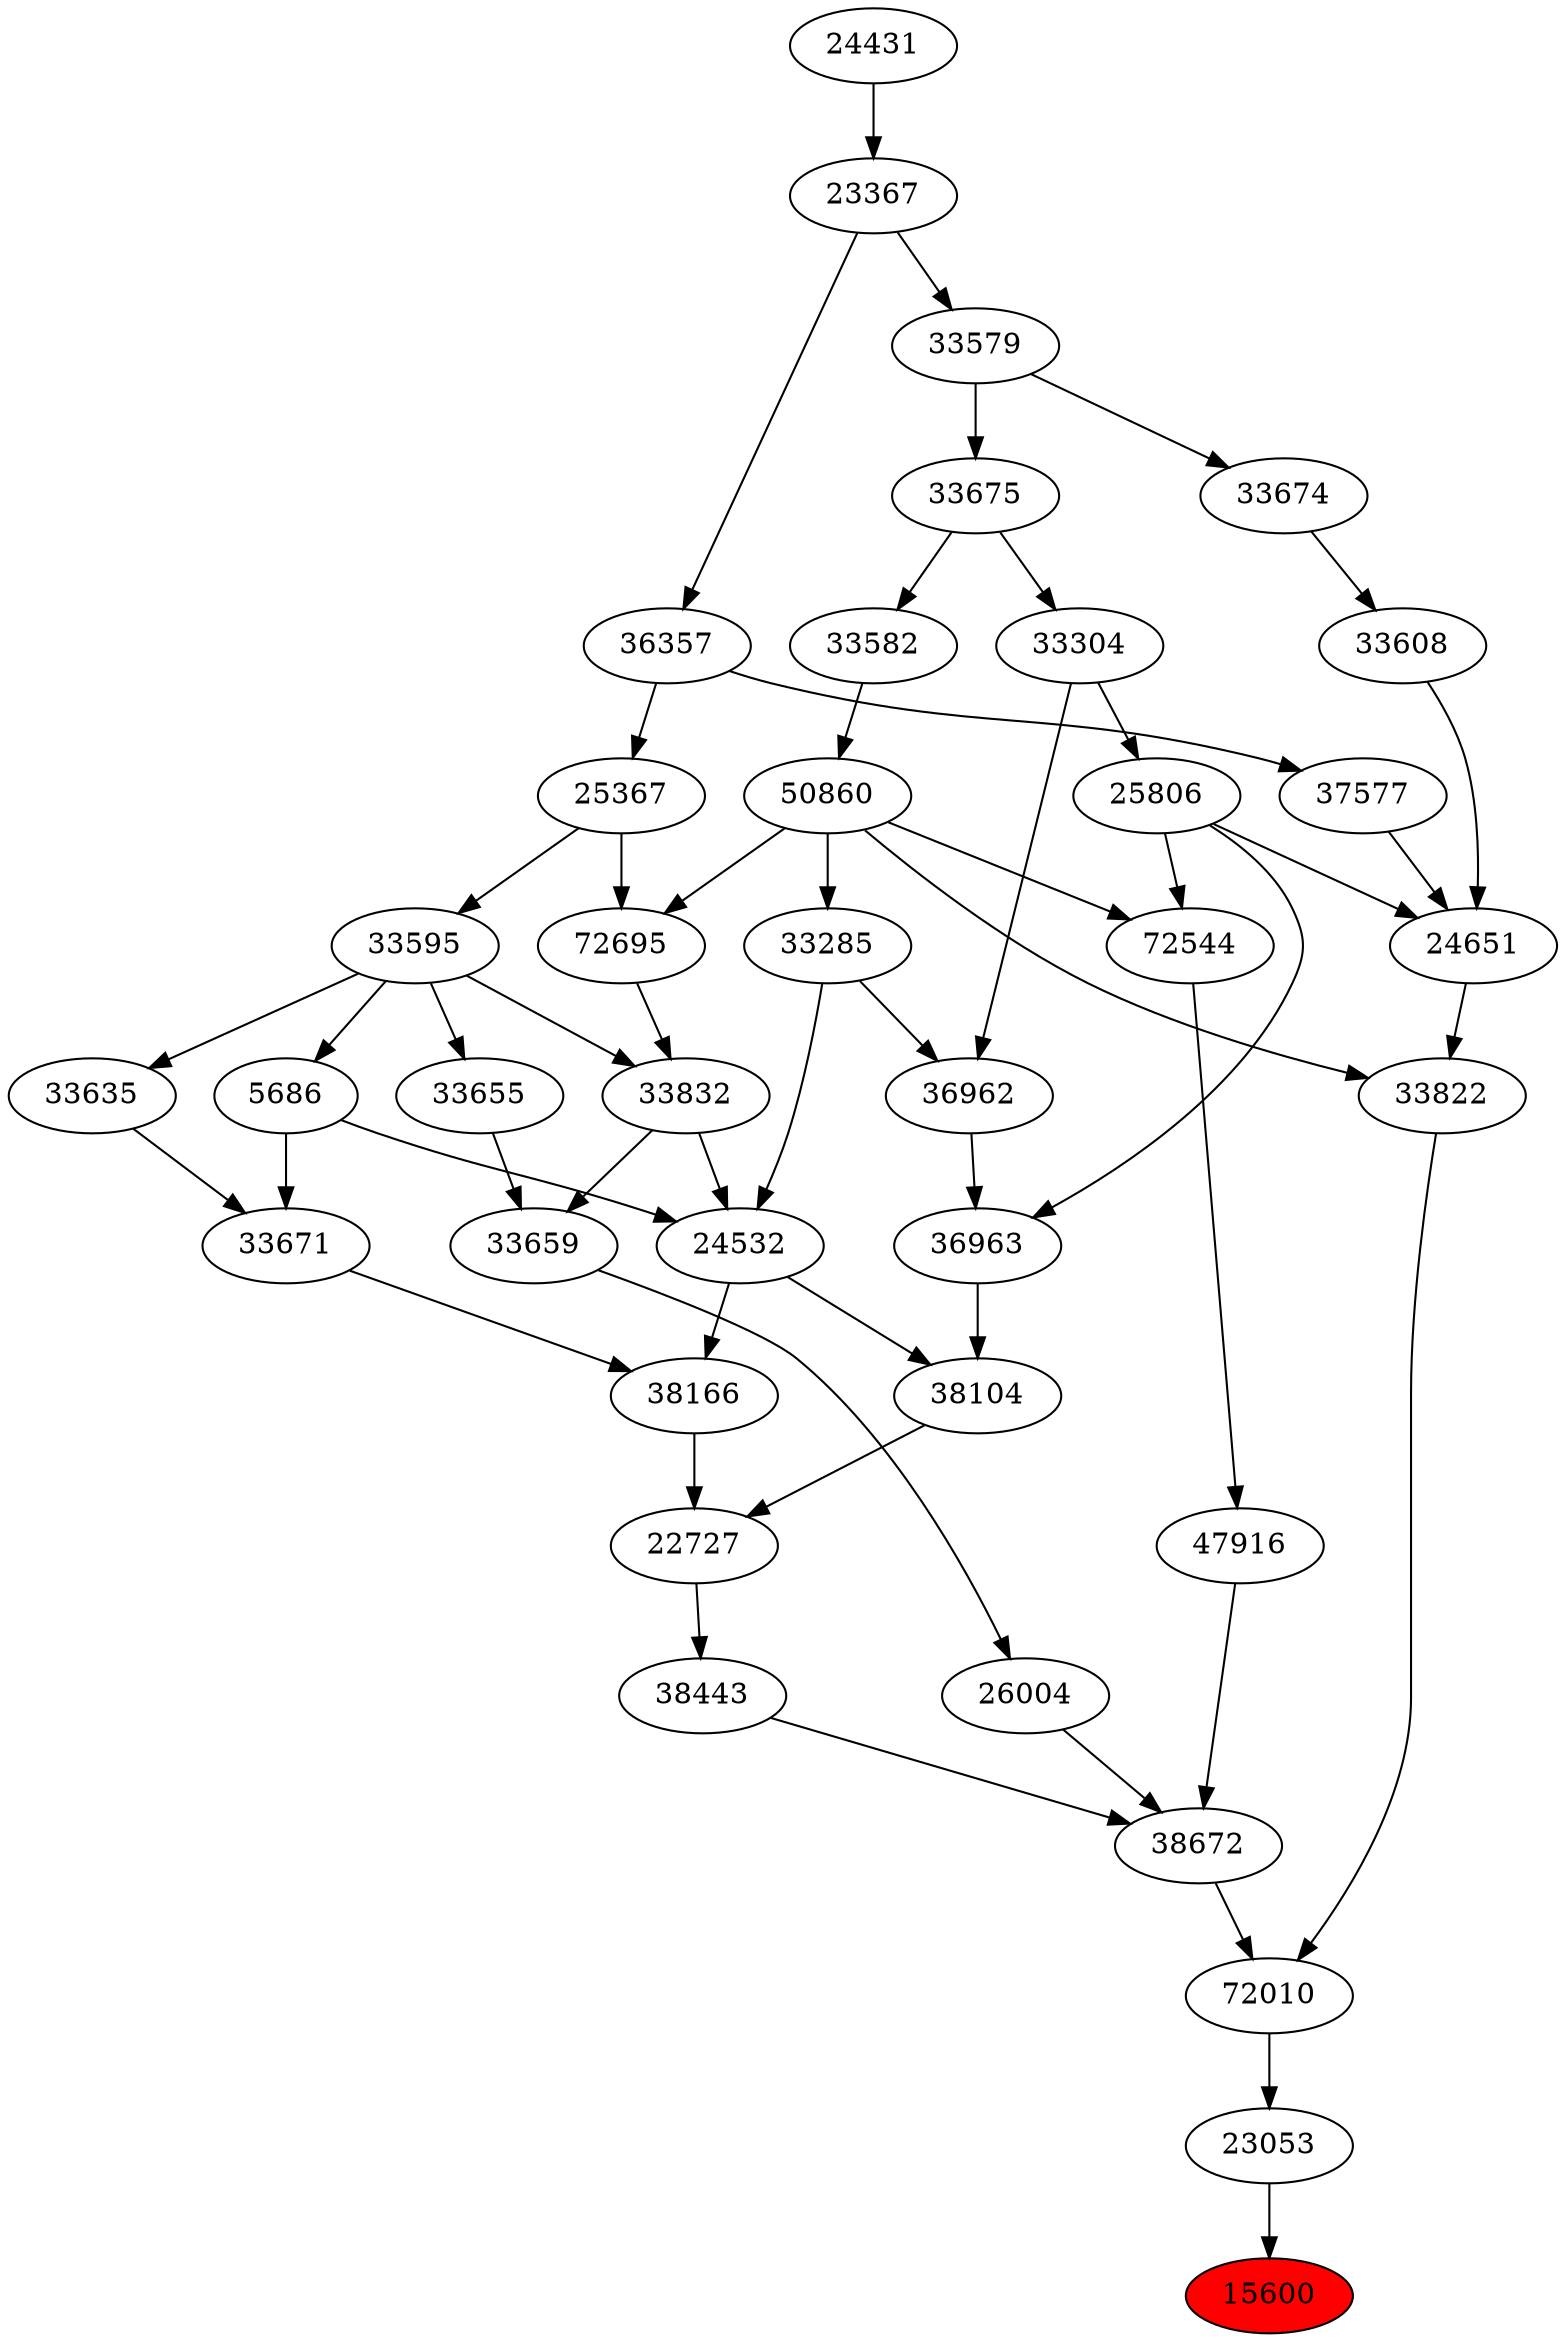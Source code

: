 strict digraph{ 
15600 [label="15600" fillcolor=red style=filled]
23053 -> 15600
23053 [label="23053"]
72010 -> 23053
72010 [label="72010"]
33822 -> 72010
38672 -> 72010
33822 [label="33822"]
24651 -> 33822
50860 -> 33822
38672 [label="38672"]
47916 -> 38672
38443 -> 38672
26004 -> 38672
24651 [label="24651"]
25806 -> 24651
33608 -> 24651
37577 -> 24651
50860 [label="50860"]
33582 -> 50860
47916 [label="47916"]
72544 -> 47916
38443 [label="38443"]
22727 -> 38443
26004 [label="26004"]
33659 -> 26004
25806 [label="25806"]
33304 -> 25806
33608 [label="33608"]
33674 -> 33608
37577 [label="37577"]
36357 -> 37577
33582 [label="33582"]
33675 -> 33582
72544 [label="72544"]
50860 -> 72544
25806 -> 72544
22727 [label="22727"]
38104 -> 22727
38166 -> 22727
33659 [label="33659"]
33655 -> 33659
33832 -> 33659
33304 [label="33304"]
33675 -> 33304
33674 [label="33674"]
33579 -> 33674
36357 [label="36357"]
23367 -> 36357
33675 [label="33675"]
33579 -> 33675
38104 [label="38104"]
24532 -> 38104
36963 -> 38104
38166 [label="38166"]
24532 -> 38166
33671 -> 38166
33655 [label="33655"]
33595 -> 33655
33832 [label="33832"]
72695 -> 33832
33595 -> 33832
33579 [label="33579"]
23367 -> 33579
23367 [label="23367"]
24431 -> 23367
24532 [label="24532"]
33285 -> 24532
5686 -> 24532
33832 -> 24532
36963 [label="36963"]
36962 -> 36963
25806 -> 36963
33671 [label="33671"]
5686 -> 33671
33635 -> 33671
33595 [label="33595"]
25367 -> 33595
72695 [label="72695"]
50860 -> 72695
25367 -> 72695
24431 [label="24431"]
33285 [label="33285"]
50860 -> 33285
5686 [label="5686"]
33595 -> 5686
36962 [label="36962"]
33285 -> 36962
33304 -> 36962
33635 [label="33635"]
33595 -> 33635
25367 [label="25367"]
36357 -> 25367
}